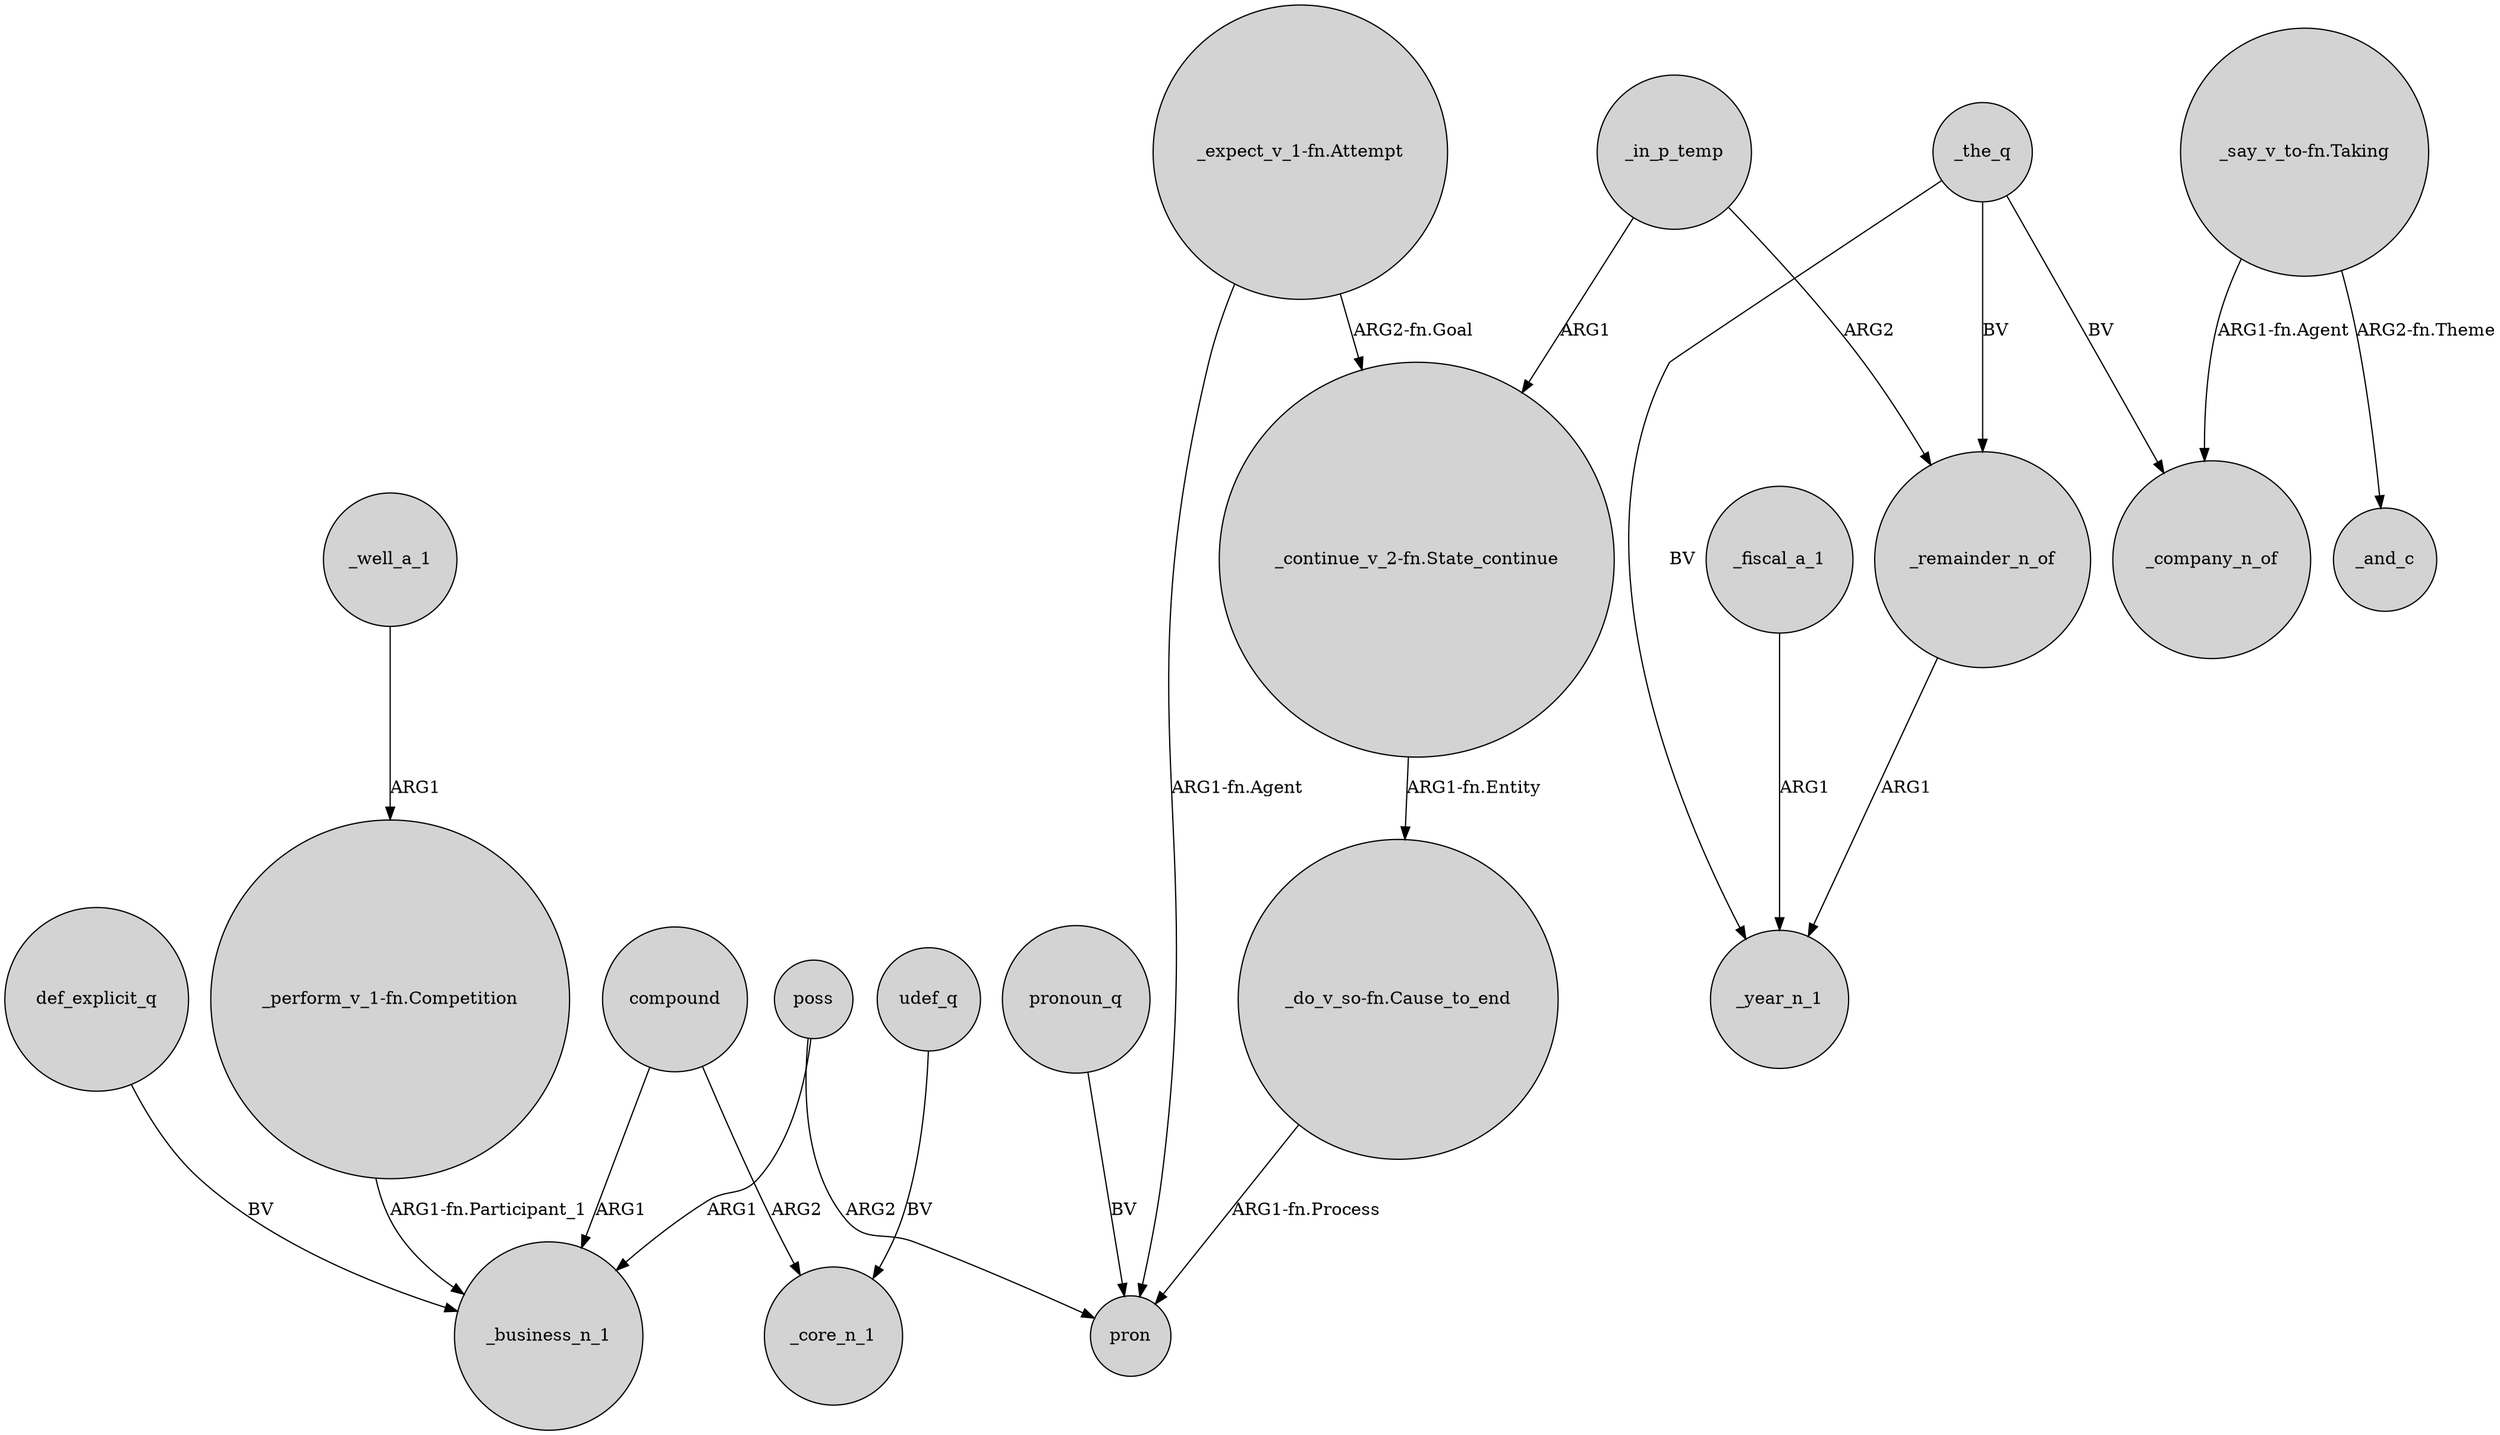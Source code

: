 digraph {
	node [shape=circle style=filled]
	def_explicit_q -> _business_n_1 [label=BV]
	"_expect_v_1-fn.Attempt" -> "_continue_v_2-fn.State_continue" [label="ARG2-fn.Goal"]
	"_expect_v_1-fn.Attempt" -> pron [label="ARG1-fn.Agent"]
	_in_p_temp -> "_continue_v_2-fn.State_continue" [label=ARG1]
	poss -> _business_n_1 [label=ARG1]
	_fiscal_a_1 -> _year_n_1 [label=ARG1]
	compound -> _core_n_1 [label=ARG2]
	"_say_v_to-fn.Taking" -> _and_c [label="ARG2-fn.Theme"]
	_in_p_temp -> _remainder_n_of [label=ARG2]
	"_say_v_to-fn.Taking" -> _company_n_of [label="ARG1-fn.Agent"]
	"_do_v_so-fn.Cause_to_end" -> pron [label="ARG1-fn.Process"]
	"_continue_v_2-fn.State_continue" -> "_do_v_so-fn.Cause_to_end" [label="ARG1-fn.Entity"]
	udef_q -> _core_n_1 [label=BV]
	pronoun_q -> pron [label=BV]
	poss -> pron [label=ARG2]
	_the_q -> _year_n_1 [label=BV]
	_well_a_1 -> "_perform_v_1-fn.Competition" [label=ARG1]
	compound -> _business_n_1 [label=ARG1]
	_the_q -> _company_n_of [label=BV]
	_remainder_n_of -> _year_n_1 [label=ARG1]
	"_perform_v_1-fn.Competition" -> _business_n_1 [label="ARG1-fn.Participant_1"]
	_the_q -> _remainder_n_of [label=BV]
}
